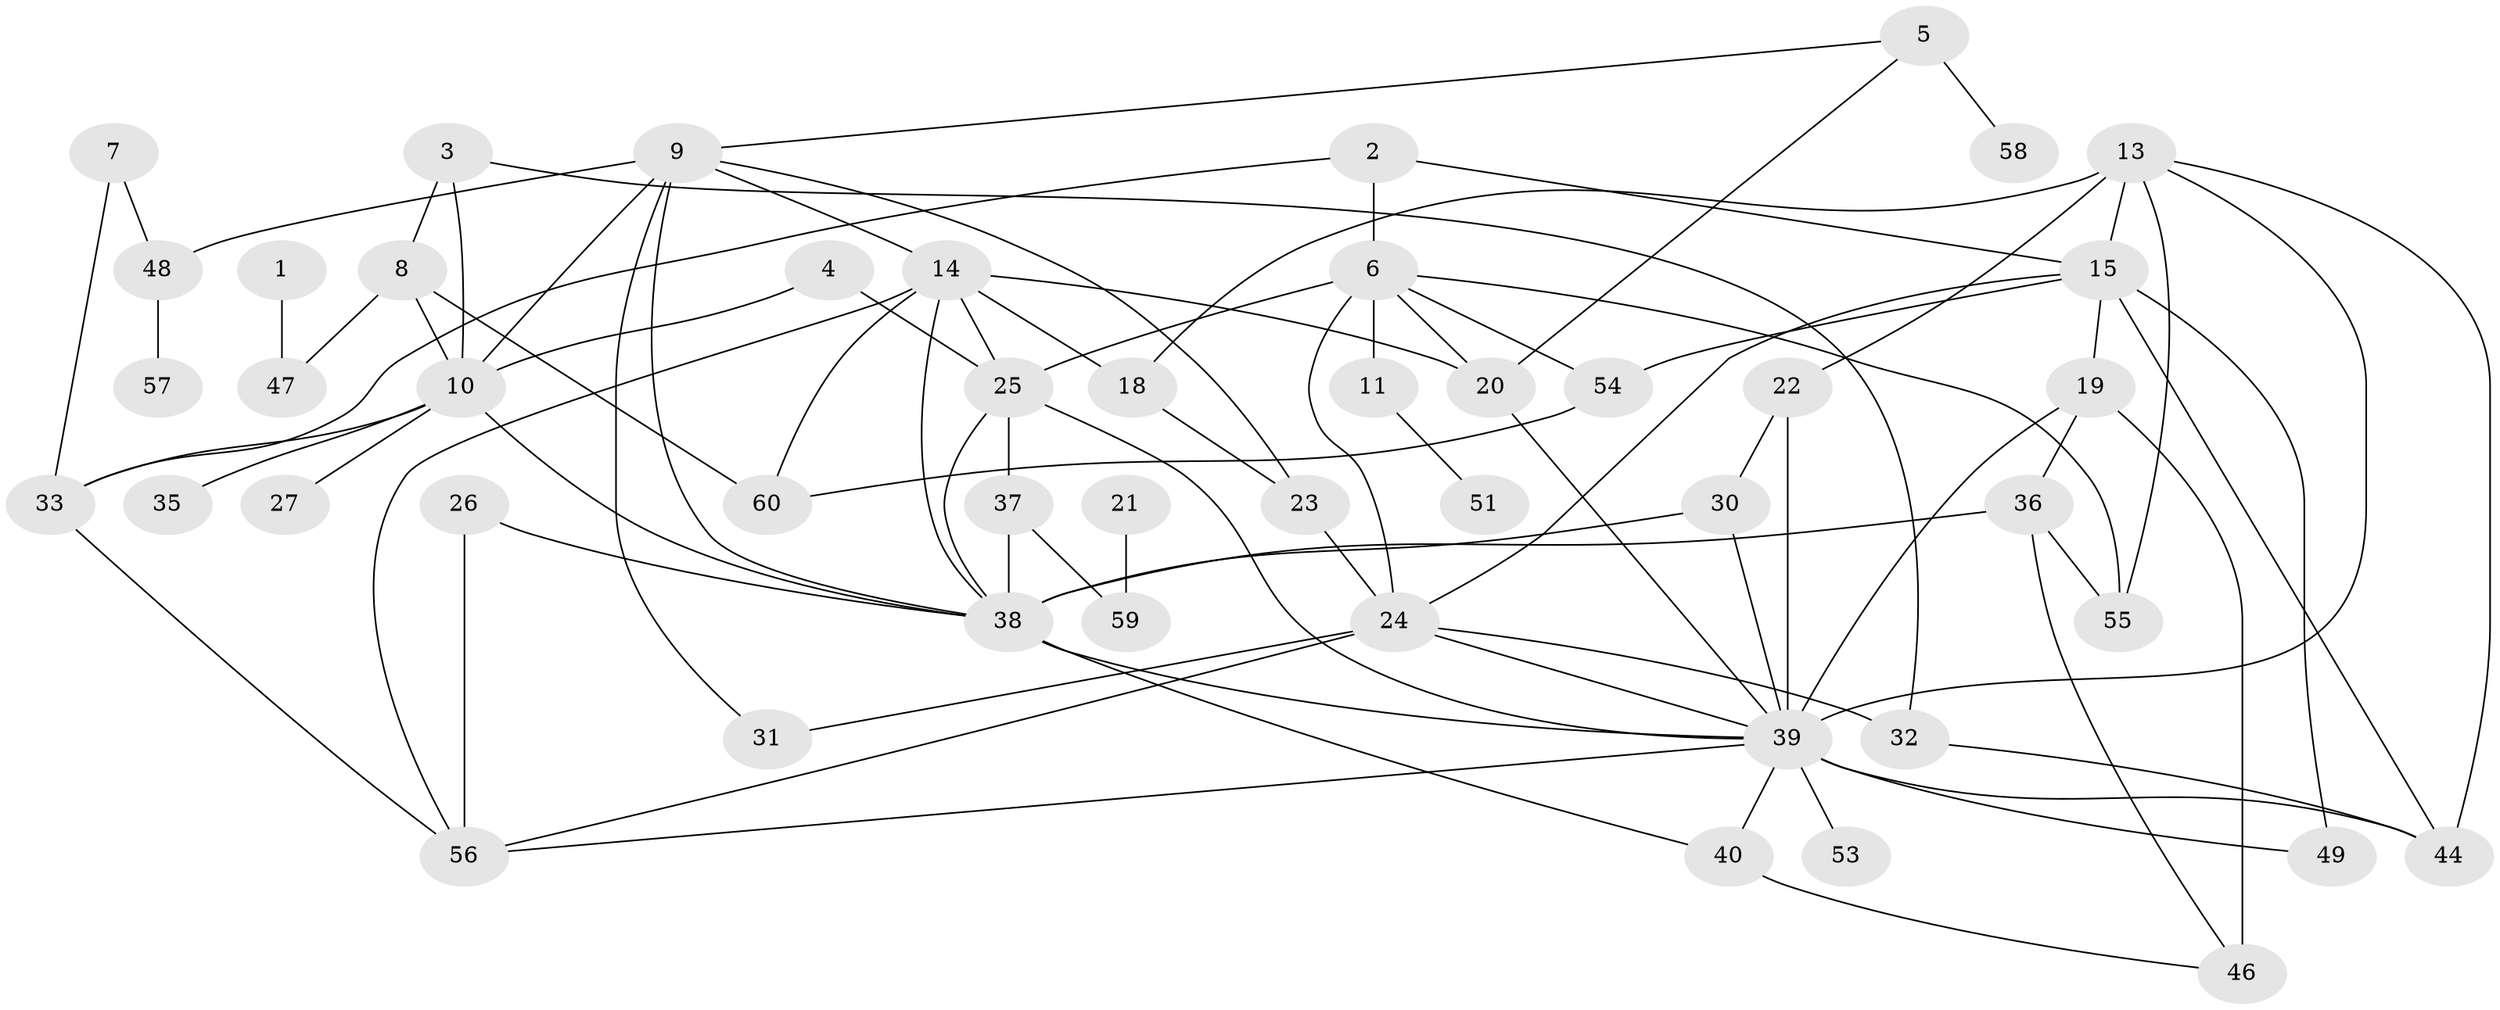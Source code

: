 // original degree distribution, {2: 0.2396694214876033, 3: 0.21487603305785125, 4: 0.1652892561983471, 1: 0.15702479338842976, 6: 0.04132231404958678, 0: 0.10743801652892562, 5: 0.06611570247933884, 7: 0.008264462809917356}
// Generated by graph-tools (version 1.1) at 2025/33/03/09/25 02:33:42]
// undirected, 48 vertices, 88 edges
graph export_dot {
graph [start="1"]
  node [color=gray90,style=filled];
  1;
  2;
  3;
  4;
  5;
  6;
  7;
  8;
  9;
  10;
  11;
  13;
  14;
  15;
  18;
  19;
  20;
  21;
  22;
  23;
  24;
  25;
  26;
  27;
  30;
  31;
  32;
  33;
  35;
  36;
  37;
  38;
  39;
  40;
  44;
  46;
  47;
  48;
  49;
  51;
  53;
  54;
  55;
  56;
  57;
  58;
  59;
  60;
  1 -- 47 [weight=1.0];
  2 -- 6 [weight=1.0];
  2 -- 15 [weight=1.0];
  2 -- 33 [weight=1.0];
  3 -- 8 [weight=2.0];
  3 -- 10 [weight=1.0];
  3 -- 32 [weight=1.0];
  4 -- 10 [weight=1.0];
  4 -- 25 [weight=1.0];
  5 -- 9 [weight=1.0];
  5 -- 20 [weight=1.0];
  5 -- 58 [weight=1.0];
  6 -- 11 [weight=1.0];
  6 -- 20 [weight=1.0];
  6 -- 24 [weight=1.0];
  6 -- 25 [weight=2.0];
  6 -- 54 [weight=1.0];
  6 -- 55 [weight=1.0];
  7 -- 33 [weight=1.0];
  7 -- 48 [weight=1.0];
  8 -- 10 [weight=2.0];
  8 -- 47 [weight=1.0];
  8 -- 60 [weight=1.0];
  9 -- 10 [weight=1.0];
  9 -- 14 [weight=1.0];
  9 -- 23 [weight=1.0];
  9 -- 31 [weight=1.0];
  9 -- 38 [weight=1.0];
  9 -- 48 [weight=1.0];
  10 -- 27 [weight=1.0];
  10 -- 33 [weight=1.0];
  10 -- 35 [weight=1.0];
  10 -- 38 [weight=1.0];
  11 -- 51 [weight=1.0];
  13 -- 15 [weight=2.0];
  13 -- 18 [weight=1.0];
  13 -- 22 [weight=1.0];
  13 -- 39 [weight=1.0];
  13 -- 44 [weight=1.0];
  13 -- 55 [weight=1.0];
  14 -- 18 [weight=1.0];
  14 -- 20 [weight=1.0];
  14 -- 25 [weight=1.0];
  14 -- 38 [weight=1.0];
  14 -- 56 [weight=1.0];
  14 -- 60 [weight=1.0];
  15 -- 19 [weight=1.0];
  15 -- 24 [weight=1.0];
  15 -- 44 [weight=1.0];
  15 -- 49 [weight=1.0];
  15 -- 54 [weight=1.0];
  18 -- 23 [weight=1.0];
  19 -- 36 [weight=1.0];
  19 -- 39 [weight=1.0];
  19 -- 46 [weight=3.0];
  20 -- 39 [weight=1.0];
  21 -- 59 [weight=1.0];
  22 -- 30 [weight=1.0];
  22 -- 39 [weight=2.0];
  23 -- 24 [weight=1.0];
  24 -- 31 [weight=1.0];
  24 -- 32 [weight=1.0];
  24 -- 39 [weight=1.0];
  24 -- 56 [weight=1.0];
  25 -- 37 [weight=1.0];
  25 -- 38 [weight=1.0];
  25 -- 39 [weight=1.0];
  26 -- 38 [weight=1.0];
  26 -- 56 [weight=1.0];
  30 -- 38 [weight=1.0];
  30 -- 39 [weight=1.0];
  32 -- 44 [weight=1.0];
  33 -- 56 [weight=1.0];
  36 -- 38 [weight=1.0];
  36 -- 46 [weight=1.0];
  36 -- 55 [weight=1.0];
  37 -- 38 [weight=2.0];
  37 -- 59 [weight=1.0];
  38 -- 39 [weight=1.0];
  38 -- 40 [weight=1.0];
  39 -- 40 [weight=1.0];
  39 -- 44 [weight=1.0];
  39 -- 49 [weight=2.0];
  39 -- 53 [weight=1.0];
  39 -- 56 [weight=1.0];
  40 -- 46 [weight=1.0];
  48 -- 57 [weight=1.0];
  54 -- 60 [weight=1.0];
}

